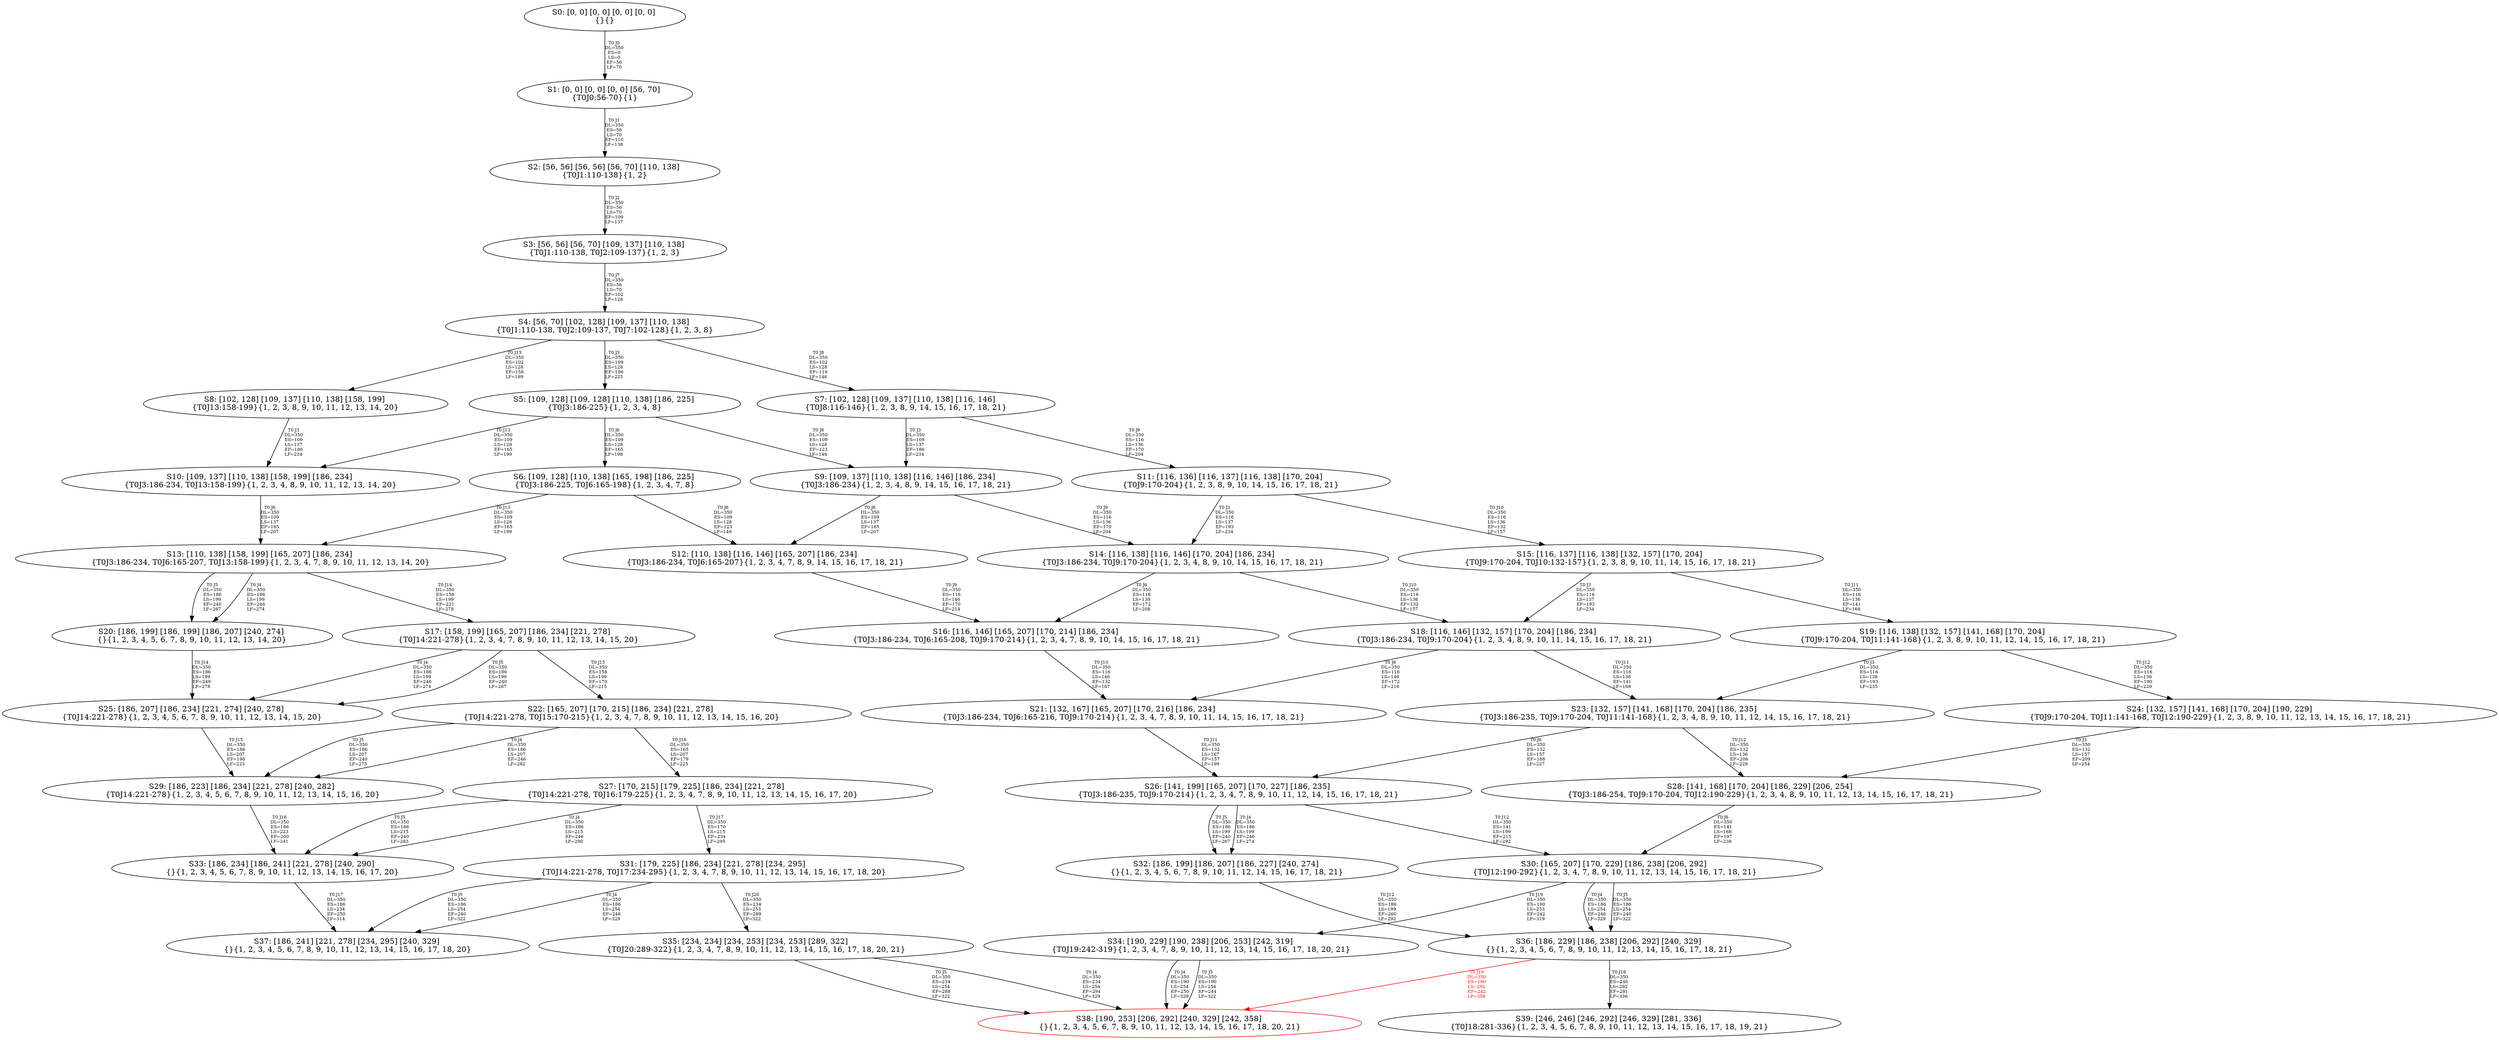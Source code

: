 digraph {
	S0[label="S0: [0, 0] [0, 0] [0, 0] [0, 0] \n{}{}"];
	S1[label="S1: [0, 0] [0, 0] [0, 0] [56, 70] \n{T0J0:56-70}{1}"];
	S2[label="S2: [56, 56] [56, 56] [56, 70] [110, 138] \n{T0J1:110-138}{1, 2}"];
	S3[label="S3: [56, 56] [56, 70] [109, 137] [110, 138] \n{T0J1:110-138, T0J2:109-137}{1, 2, 3}"];
	S4[label="S4: [56, 70] [102, 128] [109, 137] [110, 138] \n{T0J1:110-138, T0J2:109-137, T0J7:102-128}{1, 2, 3, 8}"];
	S5[label="S5: [109, 128] [109, 128] [110, 138] [186, 225] \n{T0J3:186-225}{1, 2, 3, 4, 8}"];
	S6[label="S6: [109, 128] [110, 138] [165, 198] [186, 225] \n{T0J3:186-225, T0J6:165-198}{1, 2, 3, 4, 7, 8}"];
	S7[label="S7: [102, 128] [109, 137] [110, 138] [116, 146] \n{T0J8:116-146}{1, 2, 3, 8, 9, 14, 15, 16, 17, 18, 21}"];
	S8[label="S8: [102, 128] [109, 137] [110, 138] [158, 199] \n{T0J13:158-199}{1, 2, 3, 8, 9, 10, 11, 12, 13, 14, 20}"];
	S9[label="S9: [109, 137] [110, 138] [116, 146] [186, 234] \n{T0J3:186-234}{1, 2, 3, 4, 8, 9, 14, 15, 16, 17, 18, 21}"];
	S10[label="S10: [109, 137] [110, 138] [158, 199] [186, 234] \n{T0J3:186-234, T0J13:158-199}{1, 2, 3, 4, 8, 9, 10, 11, 12, 13, 14, 20}"];
	S11[label="S11: [116, 136] [116, 137] [116, 138] [170, 204] \n{T0J9:170-204}{1, 2, 3, 8, 9, 10, 14, 15, 16, 17, 18, 21}"];
	S12[label="S12: [110, 138] [116, 146] [165, 207] [186, 234] \n{T0J3:186-234, T0J6:165-207}{1, 2, 3, 4, 7, 8, 9, 14, 15, 16, 17, 18, 21}"];
	S13[label="S13: [110, 138] [158, 199] [165, 207] [186, 234] \n{T0J3:186-234, T0J6:165-207, T0J13:158-199}{1, 2, 3, 4, 7, 8, 9, 10, 11, 12, 13, 14, 20}"];
	S14[label="S14: [116, 138] [116, 146] [170, 204] [186, 234] \n{T0J3:186-234, T0J9:170-204}{1, 2, 3, 4, 8, 9, 10, 14, 15, 16, 17, 18, 21}"];
	S15[label="S15: [116, 137] [116, 138] [132, 157] [170, 204] \n{T0J9:170-204, T0J10:132-157}{1, 2, 3, 8, 9, 10, 11, 14, 15, 16, 17, 18, 21}"];
	S16[label="S16: [116, 146] [165, 207] [170, 214] [186, 234] \n{T0J3:186-234, T0J6:165-208, T0J9:170-214}{1, 2, 3, 4, 7, 8, 9, 10, 14, 15, 16, 17, 18, 21}"];
	S17[label="S17: [158, 199] [165, 207] [186, 234] [221, 278] \n{T0J14:221-278}{1, 2, 3, 4, 7, 8, 9, 10, 11, 12, 13, 14, 15, 20}"];
	S18[label="S18: [116, 146] [132, 157] [170, 204] [186, 234] \n{T0J3:186-234, T0J9:170-204}{1, 2, 3, 4, 8, 9, 10, 11, 14, 15, 16, 17, 18, 21}"];
	S19[label="S19: [116, 138] [132, 157] [141, 168] [170, 204] \n{T0J9:170-204, T0J11:141-168}{1, 2, 3, 8, 9, 10, 11, 12, 14, 15, 16, 17, 18, 21}"];
	S20[label="S20: [186, 199] [186, 199] [186, 207] [240, 274] \n{}{1, 2, 3, 4, 5, 6, 7, 8, 9, 10, 11, 12, 13, 14, 20}"];
	S21[label="S21: [132, 167] [165, 207] [170, 216] [186, 234] \n{T0J3:186-234, T0J6:165-216, T0J9:170-214}{1, 2, 3, 4, 7, 8, 9, 10, 11, 14, 15, 16, 17, 18, 21}"];
	S22[label="S22: [165, 207] [170, 215] [186, 234] [221, 278] \n{T0J14:221-278, T0J15:170-215}{1, 2, 3, 4, 7, 8, 9, 10, 11, 12, 13, 14, 15, 16, 20}"];
	S23[label="S23: [132, 157] [141, 168] [170, 204] [186, 235] \n{T0J3:186-235, T0J9:170-204, T0J11:141-168}{1, 2, 3, 4, 8, 9, 10, 11, 12, 14, 15, 16, 17, 18, 21}"];
	S24[label="S24: [132, 157] [141, 168] [170, 204] [190, 229] \n{T0J9:170-204, T0J11:141-168, T0J12:190-229}{1, 2, 3, 8, 9, 10, 11, 12, 13, 14, 15, 16, 17, 18, 21}"];
	S25[label="S25: [186, 207] [186, 234] [221, 274] [240, 278] \n{T0J14:221-278}{1, 2, 3, 4, 5, 6, 7, 8, 9, 10, 11, 12, 13, 14, 15, 20}"];
	S26[label="S26: [141, 199] [165, 207] [170, 227] [186, 235] \n{T0J3:186-235, T0J9:170-214}{1, 2, 3, 4, 7, 8, 9, 10, 11, 12, 14, 15, 16, 17, 18, 21}"];
	S27[label="S27: [170, 215] [179, 225] [186, 234] [221, 278] \n{T0J14:221-278, T0J16:179-225}{1, 2, 3, 4, 7, 8, 9, 10, 11, 12, 13, 14, 15, 16, 17, 20}"];
	S28[label="S28: [141, 168] [170, 204] [186, 229] [206, 254] \n{T0J3:186-254, T0J9:170-204, T0J12:190-229}{1, 2, 3, 4, 8, 9, 10, 11, 12, 13, 14, 15, 16, 17, 18, 21}"];
	S29[label="S29: [186, 223] [186, 234] [221, 278] [240, 282] \n{T0J14:221-278}{1, 2, 3, 4, 5, 6, 7, 8, 9, 10, 11, 12, 13, 14, 15, 16, 20}"];
	S30[label="S30: [165, 207] [170, 229] [186, 238] [206, 292] \n{T0J12:190-292}{1, 2, 3, 4, 7, 8, 9, 10, 11, 12, 13, 14, 15, 16, 17, 18, 21}"];
	S31[label="S31: [179, 225] [186, 234] [221, 278] [234, 295] \n{T0J14:221-278, T0J17:234-295}{1, 2, 3, 4, 7, 8, 9, 10, 11, 12, 13, 14, 15, 16, 17, 18, 20}"];
	S32[label="S32: [186, 199] [186, 207] [186, 227] [240, 274] \n{}{1, 2, 3, 4, 5, 6, 7, 8, 9, 10, 11, 12, 14, 15, 16, 17, 18, 21}"];
	S33[label="S33: [186, 234] [186, 241] [221, 278] [240, 290] \n{}{1, 2, 3, 4, 5, 6, 7, 8, 9, 10, 11, 12, 13, 14, 15, 16, 17, 20}"];
	S34[label="S34: [190, 229] [190, 238] [206, 253] [242, 319] \n{T0J19:242-319}{1, 2, 3, 4, 7, 8, 9, 10, 11, 12, 13, 14, 15, 16, 17, 18, 20, 21}"];
	S35[label="S35: [234, 234] [234, 253] [234, 253] [289, 322] \n{T0J20:289-322}{1, 2, 3, 4, 7, 8, 9, 10, 11, 12, 13, 14, 15, 16, 17, 18, 20, 21}"];
	S36[label="S36: [186, 229] [186, 238] [206, 292] [240, 329] \n{}{1, 2, 3, 4, 5, 6, 7, 8, 9, 10, 11, 12, 13, 14, 15, 16, 17, 18, 21}"];
	S37[label="S37: [186, 241] [221, 278] [234, 295] [240, 329] \n{}{1, 2, 3, 4, 5, 6, 7, 8, 9, 10, 11, 12, 13, 14, 15, 16, 17, 18, 20}"];
	S38[label="S38: [190, 253] [206, 292] [240, 329] [242, 358] \n{}{1, 2, 3, 4, 5, 6, 7, 8, 9, 10, 11, 12, 13, 14, 15, 16, 17, 18, 20, 21}"];
	S39[label="S39: [246, 246] [246, 292] [246, 329] [281, 336] \n{T0J18:281-336}{1, 2, 3, 4, 5, 6, 7, 8, 9, 10, 11, 12, 13, 14, 15, 16, 17, 18, 19, 21}"];
	S0 -> S1[label="T0 J0\nDL=350\nES=0\nLS=0\nEF=56\nLF=70",fontsize=8];
	S1 -> S2[label="T0 J1\nDL=350\nES=56\nLS=70\nEF=110\nLF=138",fontsize=8];
	S2 -> S3[label="T0 J2\nDL=350\nES=56\nLS=70\nEF=109\nLF=137",fontsize=8];
	S3 -> S4[label="T0 J7\nDL=350\nES=56\nLS=70\nEF=102\nLF=128",fontsize=8];
	S4 -> S5[label="T0 J3\nDL=350\nES=109\nLS=128\nEF=186\nLF=225",fontsize=8];
	S4 -> S7[label="T0 J8\nDL=350\nES=102\nLS=128\nEF=116\nLF=146",fontsize=8];
	S4 -> S8[label="T0 J13\nDL=350\nES=102\nLS=128\nEF=158\nLF=199",fontsize=8];
	S5 -> S6[label="T0 J6\nDL=350\nES=109\nLS=128\nEF=165\nLF=198",fontsize=8];
	S5 -> S9[label="T0 J8\nDL=350\nES=109\nLS=128\nEF=123\nLF=146",fontsize=8];
	S5 -> S10[label="T0 J13\nDL=350\nES=109\nLS=128\nEF=165\nLF=199",fontsize=8];
	S6 -> S12[label="T0 J8\nDL=350\nES=109\nLS=128\nEF=123\nLF=146",fontsize=8];
	S6 -> S13[label="T0 J13\nDL=350\nES=109\nLS=128\nEF=165\nLF=199",fontsize=8];
	S7 -> S9[label="T0 J3\nDL=350\nES=109\nLS=137\nEF=186\nLF=234",fontsize=8];
	S7 -> S11[label="T0 J9\nDL=350\nES=116\nLS=136\nEF=170\nLF=204",fontsize=8];
	S8 -> S10[label="T0 J3\nDL=350\nES=109\nLS=137\nEF=186\nLF=234",fontsize=8];
	S9 -> S12[label="T0 J6\nDL=350\nES=109\nLS=137\nEF=165\nLF=207",fontsize=8];
	S9 -> S14[label="T0 J9\nDL=350\nES=116\nLS=136\nEF=170\nLF=204",fontsize=8];
	S10 -> S13[label="T0 J6\nDL=350\nES=109\nLS=137\nEF=165\nLF=207",fontsize=8];
	S11 -> S14[label="T0 J3\nDL=350\nES=116\nLS=137\nEF=193\nLF=234",fontsize=8];
	S11 -> S15[label="T0 J10\nDL=350\nES=116\nLS=136\nEF=132\nLF=157",fontsize=8];
	S12 -> S16[label="T0 J9\nDL=350\nES=116\nLS=146\nEF=170\nLF=214",fontsize=8];
	S13 -> S20[label="T0 J4\nDL=350\nES=186\nLS=199\nEF=246\nLF=274",fontsize=8];
	S13 -> S20[label="T0 J5\nDL=350\nES=186\nLS=199\nEF=240\nLF=267",fontsize=8];
	S13 -> S17[label="T0 J14\nDL=350\nES=158\nLS=199\nEF=221\nLF=278",fontsize=8];
	S14 -> S16[label="T0 J6\nDL=350\nES=116\nLS=138\nEF=172\nLF=208",fontsize=8];
	S14 -> S18[label="T0 J10\nDL=350\nES=116\nLS=136\nEF=132\nLF=157",fontsize=8];
	S15 -> S18[label="T0 J3\nDL=350\nES=116\nLS=137\nEF=193\nLF=234",fontsize=8];
	S15 -> S19[label="T0 J11\nDL=350\nES=116\nLS=136\nEF=141\nLF=168",fontsize=8];
	S16 -> S21[label="T0 J10\nDL=350\nES=116\nLS=146\nEF=132\nLF=167",fontsize=8];
	S17 -> S25[label="T0 J4\nDL=350\nES=186\nLS=199\nEF=246\nLF=274",fontsize=8];
	S17 -> S25[label="T0 J5\nDL=350\nES=186\nLS=199\nEF=240\nLF=267",fontsize=8];
	S17 -> S22[label="T0 J15\nDL=350\nES=158\nLS=199\nEF=170\nLF=215",fontsize=8];
	S18 -> S21[label="T0 J6\nDL=350\nES=116\nLS=146\nEF=172\nLF=216",fontsize=8];
	S18 -> S23[label="T0 J11\nDL=350\nES=116\nLS=136\nEF=141\nLF=168",fontsize=8];
	S19 -> S23[label="T0 J3\nDL=350\nES=116\nLS=138\nEF=193\nLF=235",fontsize=8];
	S19 -> S24[label="T0 J12\nDL=350\nES=116\nLS=136\nEF=190\nLF=229",fontsize=8];
	S20 -> S25[label="T0 J14\nDL=350\nES=186\nLS=199\nEF=249\nLF=278",fontsize=8];
	S21 -> S26[label="T0 J11\nDL=350\nES=132\nLS=167\nEF=157\nLF=199",fontsize=8];
	S22 -> S29[label="T0 J4\nDL=350\nES=186\nLS=207\nEF=246\nLF=282",fontsize=8];
	S22 -> S29[label="T0 J5\nDL=350\nES=186\nLS=207\nEF=240\nLF=275",fontsize=8];
	S22 -> S27[label="T0 J16\nDL=350\nES=165\nLS=207\nEF=179\nLF=225",fontsize=8];
	S23 -> S26[label="T0 J6\nDL=350\nES=132\nLS=157\nEF=188\nLF=227",fontsize=8];
	S23 -> S28[label="T0 J12\nDL=350\nES=132\nLS=136\nEF=206\nLF=229",fontsize=8];
	S24 -> S28[label="T0 J3\nDL=350\nES=132\nLS=157\nEF=209\nLF=254",fontsize=8];
	S25 -> S29[label="T0 J15\nDL=350\nES=186\nLS=207\nEF=198\nLF=223",fontsize=8];
	S26 -> S32[label="T0 J4\nDL=350\nES=186\nLS=199\nEF=246\nLF=274",fontsize=8];
	S26 -> S32[label="T0 J5\nDL=350\nES=186\nLS=199\nEF=240\nLF=267",fontsize=8];
	S26 -> S30[label="T0 J12\nDL=350\nES=141\nLS=199\nEF=215\nLF=292",fontsize=8];
	S27 -> S33[label="T0 J4\nDL=350\nES=186\nLS=215\nEF=246\nLF=290",fontsize=8];
	S27 -> S33[label="T0 J5\nDL=350\nES=186\nLS=215\nEF=240\nLF=283",fontsize=8];
	S27 -> S31[label="T0 J17\nDL=350\nES=170\nLS=215\nEF=234\nLF=295",fontsize=8];
	S28 -> S30[label="T0 J6\nDL=350\nES=141\nLS=168\nEF=197\nLF=238",fontsize=8];
	S29 -> S33[label="T0 J16\nDL=350\nES=186\nLS=223\nEF=200\nLF=241",fontsize=8];
	S30 -> S36[label="T0 J4\nDL=350\nES=186\nLS=254\nEF=246\nLF=329",fontsize=8];
	S30 -> S36[label="T0 J5\nDL=350\nES=186\nLS=254\nEF=240\nLF=322",fontsize=8];
	S30 -> S34[label="T0 J19\nDL=350\nES=190\nLS=253\nEF=242\nLF=319",fontsize=8];
	S31 -> S37[label="T0 J4\nDL=350\nES=186\nLS=254\nEF=246\nLF=329",fontsize=8];
	S31 -> S37[label="T0 J5\nDL=350\nES=186\nLS=254\nEF=240\nLF=322",fontsize=8];
	S31 -> S35[label="T0 J20\nDL=350\nES=234\nLS=253\nEF=289\nLF=322",fontsize=8];
	S32 -> S36[label="T0 J12\nDL=350\nES=186\nLS=199\nEF=260\nLF=292",fontsize=8];
	S33 -> S37[label="T0 J17\nDL=350\nES=186\nLS=234\nEF=250\nLF=314",fontsize=8];
	S34 -> S38[label="T0 J4\nDL=350\nES=190\nLS=254\nEF=250\nLF=329",fontsize=8];
	S34 -> S38[label="T0 J5\nDL=350\nES=190\nLS=254\nEF=244\nLF=322",fontsize=8];
	S35 -> S38[label="T0 J4\nDL=350\nES=234\nLS=254\nEF=294\nLF=329",fontsize=8];
	S35 -> S38[label="T0 J5\nDL=350\nES=234\nLS=254\nEF=288\nLF=322",fontsize=8];
	S36 -> S39[label="T0 J18\nDL=350\nES=246\nLS=292\nEF=281\nLF=336",fontsize=8];
	S36 -> S38[label="T0 J19\nDL=350\nES=190\nLS=292\nEF=242\nLF=358",color=Red,fontcolor=Red,fontsize=8];
S38[color=Red];
}
